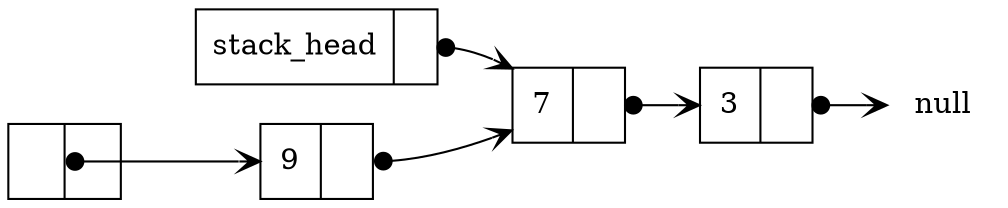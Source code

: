 digraph circular_linked_list {
        rankdir=LR;
        node [shape=record];
        head [label="{ stack_head | <next>  }"]
        del_node [label="{ | <next>  }"]
        a [label="{ 3 | <next>  }"]
        b [label="{ 7 | <next>  }"]
        c [label="{ 9 | <next>  }"]
        null [shape=none, label="null"];
        head:next -> b [arrowhead=vee, arrowtail=dot, dir=both, tailclip=false];
        a:next -> null   [arrowhead=vee, arrowtail=dot, dir=both, tailclip=false];
        b:next -> a [arrowhead=vee, arrowtail=dot, dir=both, tailclip=false];
        c:next -> b [arrowhead=vee, arrowtail=dot, dir=both, tailclip=false];
        del_node -> c [arrowhead=vee, arrowtail=dot, dir=both, tailclip=false];
}

